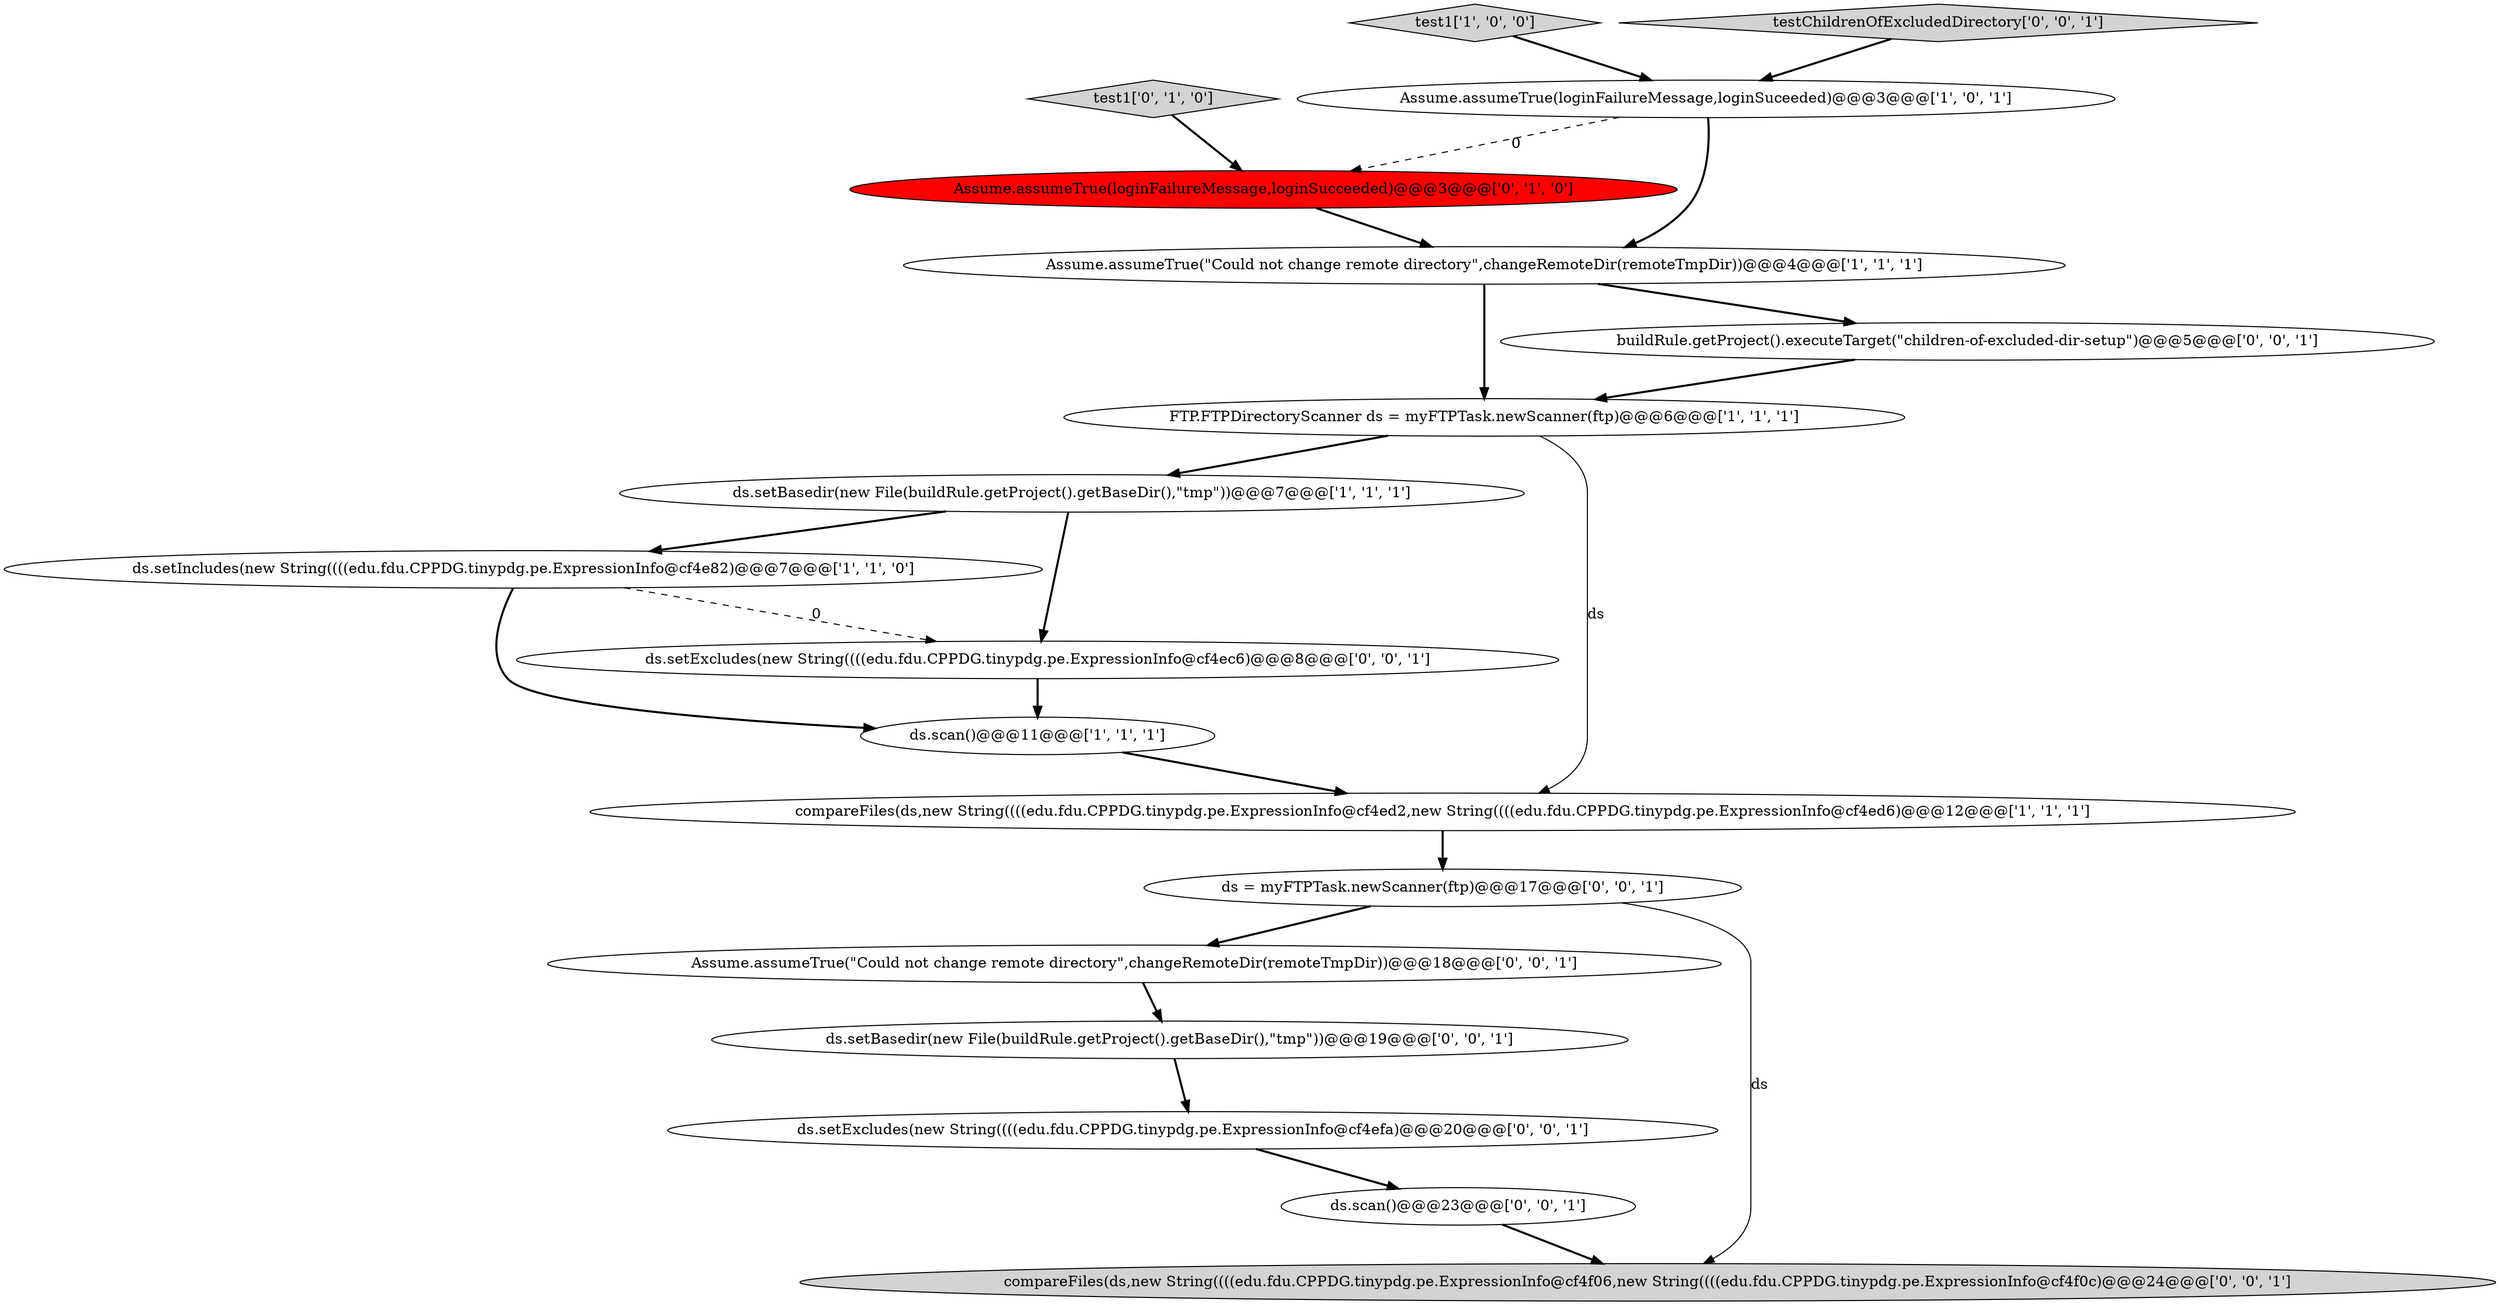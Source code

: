 digraph {
2 [style = filled, label = "FTP.FTPDirectoryScanner ds = myFTPTask.newScanner(ftp)@@@6@@@['1', '1', '1']", fillcolor = white, shape = ellipse image = "AAA0AAABBB1BBB"];
5 [style = filled, label = "ds.scan()@@@11@@@['1', '1', '1']", fillcolor = white, shape = ellipse image = "AAA0AAABBB1BBB"];
18 [style = filled, label = "ds.scan()@@@23@@@['0', '0', '1']", fillcolor = white, shape = ellipse image = "AAA0AAABBB3BBB"];
11 [style = filled, label = "buildRule.getProject().executeTarget(\"children-of-excluded-dir-setup\")@@@5@@@['0', '0', '1']", fillcolor = white, shape = ellipse image = "AAA0AAABBB3BBB"];
3 [style = filled, label = "test1['1', '0', '0']", fillcolor = lightgray, shape = diamond image = "AAA0AAABBB1BBB"];
1 [style = filled, label = "ds.setBasedir(new File(buildRule.getProject().getBaseDir(),\"tmp\"))@@@7@@@['1', '1', '1']", fillcolor = white, shape = ellipse image = "AAA0AAABBB1BBB"];
8 [style = filled, label = "test1['0', '1', '0']", fillcolor = lightgray, shape = diamond image = "AAA0AAABBB2BBB"];
6 [style = filled, label = "compareFiles(ds,new String((((edu.fdu.CPPDG.tinypdg.pe.ExpressionInfo@cf4ed2,new String((((edu.fdu.CPPDG.tinypdg.pe.ExpressionInfo@cf4ed6)@@@12@@@['1', '1', '1']", fillcolor = white, shape = ellipse image = "AAA0AAABBB1BBB"];
10 [style = filled, label = "Assume.assumeTrue(\"Could not change remote directory\",changeRemoteDir(remoteTmpDir))@@@18@@@['0', '0', '1']", fillcolor = white, shape = ellipse image = "AAA0AAABBB3BBB"];
14 [style = filled, label = "testChildrenOfExcludedDirectory['0', '0', '1']", fillcolor = lightgray, shape = diamond image = "AAA0AAABBB3BBB"];
4 [style = filled, label = "ds.setIncludes(new String((((edu.fdu.CPPDG.tinypdg.pe.ExpressionInfo@cf4e82)@@@7@@@['1', '1', '0']", fillcolor = white, shape = ellipse image = "AAA0AAABBB1BBB"];
15 [style = filled, label = "ds.setExcludes(new String((((edu.fdu.CPPDG.tinypdg.pe.ExpressionInfo@cf4efa)@@@20@@@['0', '0', '1']", fillcolor = white, shape = ellipse image = "AAA0AAABBB3BBB"];
17 [style = filled, label = "ds.setBasedir(new File(buildRule.getProject().getBaseDir(),\"tmp\"))@@@19@@@['0', '0', '1']", fillcolor = white, shape = ellipse image = "AAA0AAABBB3BBB"];
0 [style = filled, label = "Assume.assumeTrue(\"Could not change remote directory\",changeRemoteDir(remoteTmpDir))@@@4@@@['1', '1', '1']", fillcolor = white, shape = ellipse image = "AAA0AAABBB1BBB"];
12 [style = filled, label = "ds.setExcludes(new String((((edu.fdu.CPPDG.tinypdg.pe.ExpressionInfo@cf4ec6)@@@8@@@['0', '0', '1']", fillcolor = white, shape = ellipse image = "AAA0AAABBB3BBB"];
16 [style = filled, label = "compareFiles(ds,new String((((edu.fdu.CPPDG.tinypdg.pe.ExpressionInfo@cf4f06,new String((((edu.fdu.CPPDG.tinypdg.pe.ExpressionInfo@cf4f0c)@@@24@@@['0', '0', '1']", fillcolor = lightgray, shape = ellipse image = "AAA0AAABBB3BBB"];
13 [style = filled, label = "ds = myFTPTask.newScanner(ftp)@@@17@@@['0', '0', '1']", fillcolor = white, shape = ellipse image = "AAA0AAABBB3BBB"];
9 [style = filled, label = "Assume.assumeTrue(loginFailureMessage,loginSucceeded)@@@3@@@['0', '1', '0']", fillcolor = red, shape = ellipse image = "AAA1AAABBB2BBB"];
7 [style = filled, label = "Assume.assumeTrue(loginFailureMessage,loginSuceeded)@@@3@@@['1', '0', '1']", fillcolor = white, shape = ellipse image = "AAA0AAABBB1BBB"];
13->10 [style = bold, label=""];
13->16 [style = solid, label="ds"];
1->4 [style = bold, label=""];
9->0 [style = bold, label=""];
12->5 [style = bold, label=""];
2->1 [style = bold, label=""];
2->6 [style = solid, label="ds"];
0->2 [style = bold, label=""];
0->11 [style = bold, label=""];
7->0 [style = bold, label=""];
10->17 [style = bold, label=""];
15->18 [style = bold, label=""];
11->2 [style = bold, label=""];
4->12 [style = dashed, label="0"];
14->7 [style = bold, label=""];
5->6 [style = bold, label=""];
3->7 [style = bold, label=""];
7->9 [style = dashed, label="0"];
6->13 [style = bold, label=""];
17->15 [style = bold, label=""];
8->9 [style = bold, label=""];
1->12 [style = bold, label=""];
4->5 [style = bold, label=""];
18->16 [style = bold, label=""];
}
